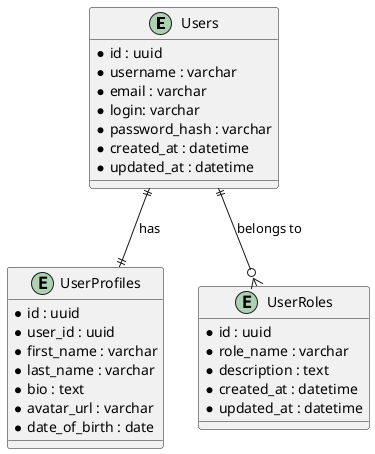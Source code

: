@startuml UsersServiceER
entity "Users" as U {
  * id : uuid
  * username : varchar
  * email : varchar
  * login: varchar
  * password_hash : varchar
  * created_at : datetime
  * updated_at : datetime
}

entity "UserProfiles" as UP {
  * id : uuid
  * user_id : uuid
  * first_name : varchar
  * last_name : varchar
  * bio : text
  * avatar_url : varchar
  * date_of_birth : date
}

entity "UserRoles" as UR {
  * id : uuid
  * role_name : varchar
  * description : text
  * created_at : datetime
  * updated_at : datetime
}

' Relationships
U ||--|| UP : "has"
U ||--o{ UR : "belongs to"
@enduml

